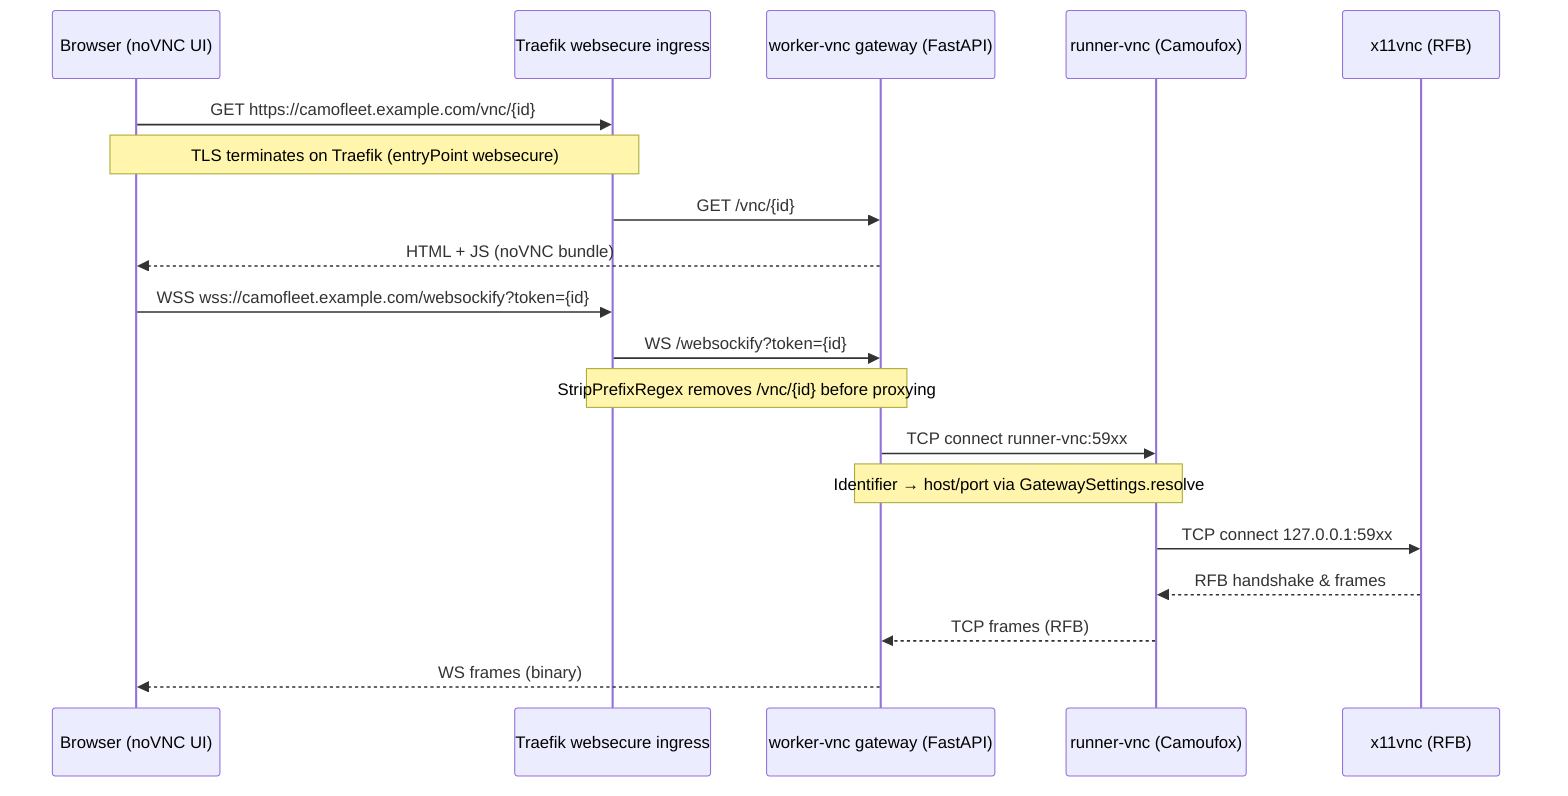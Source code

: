 sequenceDiagram
    participant B as Browser (noVNC UI)
    participant T as Traefik websecure ingress
    participant G as worker-vnc gateway (FastAPI)
    participant R as runner-vnc (Camoufox)
    participant X as x11vnc (RFB)

    B->>T: GET https://camofleet.example.com/vnc/{id}
    Note over B,T: TLS terminates on Traefik (entryPoint websecure)
    T->>G: GET /vnc/{id}
    G-->>B: HTML + JS (noVNC bundle)

    B->>T: WSS wss://camofleet.example.com/websockify?token={id}
    T->>G: WS /websockify?token={id}
    Note over T,G: StripPrefixRegex removes /vnc/{id} before proxying

    G->>R: TCP connect runner-vnc:59xx
    Note over G,R: Identifier → host/port via GatewaySettings.resolve
    R->>X: TCP connect 127.0.0.1:59xx
    X-->>R: RFB handshake & frames
    R-->>G: TCP frames (RFB)
    G-->>B: WS frames (binary)